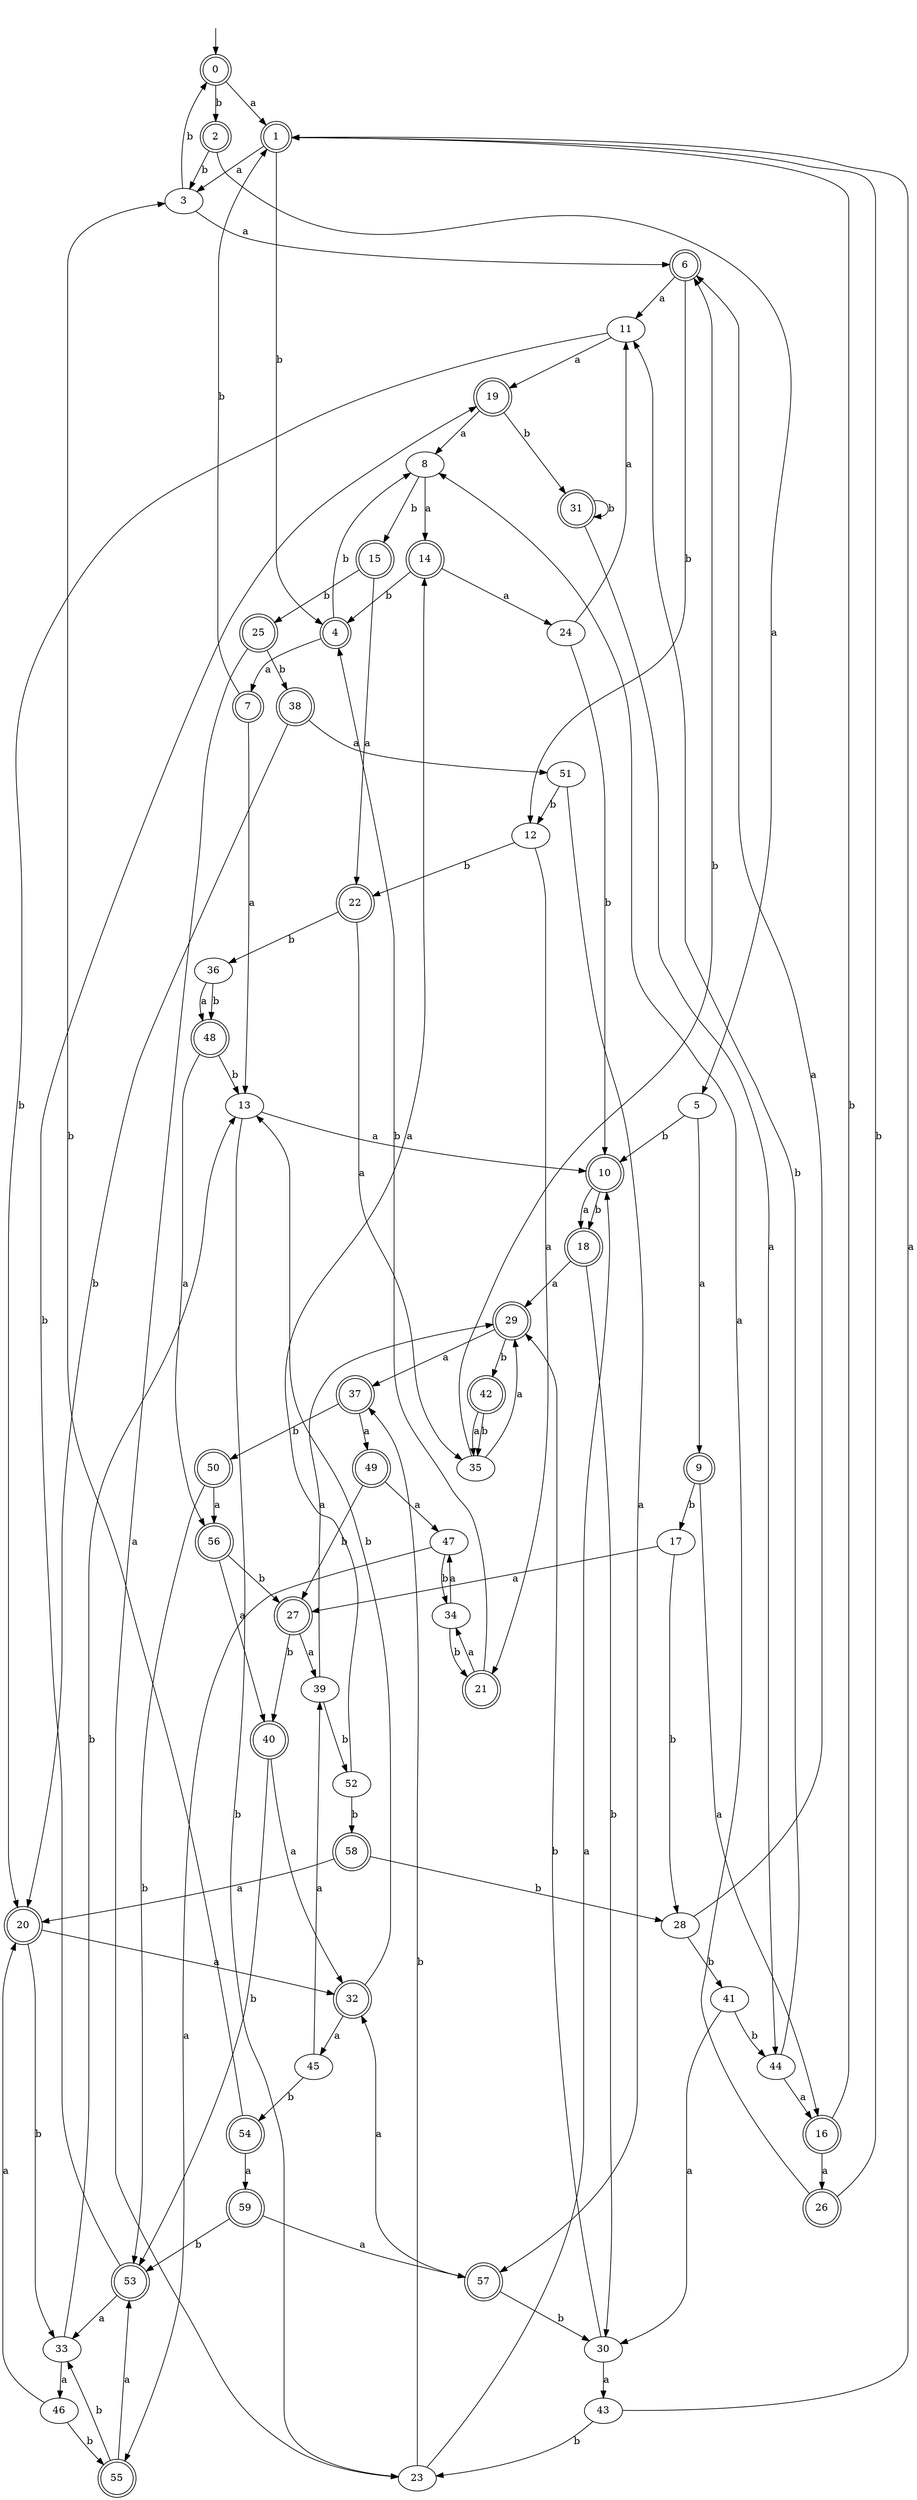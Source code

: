 digraph RandomDFA {
  __start0 [label="", shape=none];
  __start0 -> 0 [label=""];
  0 [shape=circle] [shape=doublecircle]
  0 -> 1 [label="a"]
  0 -> 2 [label="b"]
  1 [shape=doublecircle]
  1 -> 3 [label="a"]
  1 -> 4 [label="b"]
  2 [shape=doublecircle]
  2 -> 5 [label="a"]
  2 -> 3 [label="b"]
  3
  3 -> 6 [label="a"]
  3 -> 0 [label="b"]
  4 [shape=doublecircle]
  4 -> 7 [label="a"]
  4 -> 8 [label="b"]
  5
  5 -> 9 [label="a"]
  5 -> 10 [label="b"]
  6 [shape=doublecircle]
  6 -> 11 [label="a"]
  6 -> 12 [label="b"]
  7 [shape=doublecircle]
  7 -> 13 [label="a"]
  7 -> 1 [label="b"]
  8
  8 -> 14 [label="a"]
  8 -> 15 [label="b"]
  9 [shape=doublecircle]
  9 -> 16 [label="a"]
  9 -> 17 [label="b"]
  10 [shape=doublecircle]
  10 -> 18 [label="a"]
  10 -> 18 [label="b"]
  11
  11 -> 19 [label="a"]
  11 -> 20 [label="b"]
  12
  12 -> 21 [label="a"]
  12 -> 22 [label="b"]
  13
  13 -> 10 [label="a"]
  13 -> 23 [label="b"]
  14 [shape=doublecircle]
  14 -> 24 [label="a"]
  14 -> 4 [label="b"]
  15 [shape=doublecircle]
  15 -> 22 [label="a"]
  15 -> 25 [label="b"]
  16 [shape=doublecircle]
  16 -> 26 [label="a"]
  16 -> 1 [label="b"]
  17
  17 -> 27 [label="a"]
  17 -> 28 [label="b"]
  18 [shape=doublecircle]
  18 -> 29 [label="a"]
  18 -> 30 [label="b"]
  19 [shape=doublecircle]
  19 -> 8 [label="a"]
  19 -> 31 [label="b"]
  20 [shape=doublecircle]
  20 -> 32 [label="a"]
  20 -> 33 [label="b"]
  21 [shape=doublecircle]
  21 -> 34 [label="a"]
  21 -> 4 [label="b"]
  22 [shape=doublecircle]
  22 -> 35 [label="a"]
  22 -> 36 [label="b"]
  23
  23 -> 10 [label="a"]
  23 -> 37 [label="b"]
  24
  24 -> 11 [label="a"]
  24 -> 10 [label="b"]
  25 [shape=doublecircle]
  25 -> 23 [label="a"]
  25 -> 38 [label="b"]
  26 [shape=doublecircle]
  26 -> 8 [label="a"]
  26 -> 1 [label="b"]
  27 [shape=doublecircle]
  27 -> 39 [label="a"]
  27 -> 40 [label="b"]
  28
  28 -> 6 [label="a"]
  28 -> 41 [label="b"]
  29 [shape=doublecircle]
  29 -> 37 [label="a"]
  29 -> 42 [label="b"]
  30
  30 -> 43 [label="a"]
  30 -> 29 [label="b"]
  31 [shape=doublecircle]
  31 -> 44 [label="a"]
  31 -> 31 [label="b"]
  32 [shape=doublecircle]
  32 -> 45 [label="a"]
  32 -> 13 [label="b"]
  33
  33 -> 46 [label="a"]
  33 -> 13 [label="b"]
  34
  34 -> 47 [label="a"]
  34 -> 21 [label="b"]
  35
  35 -> 29 [label="a"]
  35 -> 6 [label="b"]
  36
  36 -> 48 [label="a"]
  36 -> 48 [label="b"]
  37 [shape=doublecircle]
  37 -> 49 [label="a"]
  37 -> 50 [label="b"]
  38 [shape=doublecircle]
  38 -> 51 [label="a"]
  38 -> 20 [label="b"]
  39
  39 -> 29 [label="a"]
  39 -> 52 [label="b"]
  40 [shape=doublecircle]
  40 -> 32 [label="a"]
  40 -> 53 [label="b"]
  41
  41 -> 30 [label="a"]
  41 -> 44 [label="b"]
  42 [shape=doublecircle]
  42 -> 35 [label="a"]
  42 -> 35 [label="b"]
  43
  43 -> 1 [label="a"]
  43 -> 23 [label="b"]
  44
  44 -> 16 [label="a"]
  44 -> 11 [label="b"]
  45
  45 -> 39 [label="a"]
  45 -> 54 [label="b"]
  46
  46 -> 20 [label="a"]
  46 -> 55 [label="b"]
  47
  47 -> 55 [label="a"]
  47 -> 34 [label="b"]
  48 [shape=doublecircle]
  48 -> 56 [label="a"]
  48 -> 13 [label="b"]
  49 [shape=doublecircle]
  49 -> 47 [label="a"]
  49 -> 27 [label="b"]
  50 [shape=doublecircle]
  50 -> 56 [label="a"]
  50 -> 53 [label="b"]
  51
  51 -> 57 [label="a"]
  51 -> 12 [label="b"]
  52
  52 -> 14 [label="a"]
  52 -> 58 [label="b"]
  53 [shape=doublecircle]
  53 -> 33 [label="a"]
  53 -> 19 [label="b"]
  54 [shape=doublecircle]
  54 -> 59 [label="a"]
  54 -> 3 [label="b"]
  55 [shape=doublecircle]
  55 -> 53 [label="a"]
  55 -> 33 [label="b"]
  56 [shape=doublecircle]
  56 -> 40 [label="a"]
  56 -> 27 [label="b"]
  57 [shape=doublecircle]
  57 -> 32 [label="a"]
  57 -> 30 [label="b"]
  58 [shape=doublecircle]
  58 -> 20 [label="a"]
  58 -> 28 [label="b"]
  59 [shape=doublecircle]
  59 -> 57 [label="a"]
  59 -> 53 [label="b"]
}
